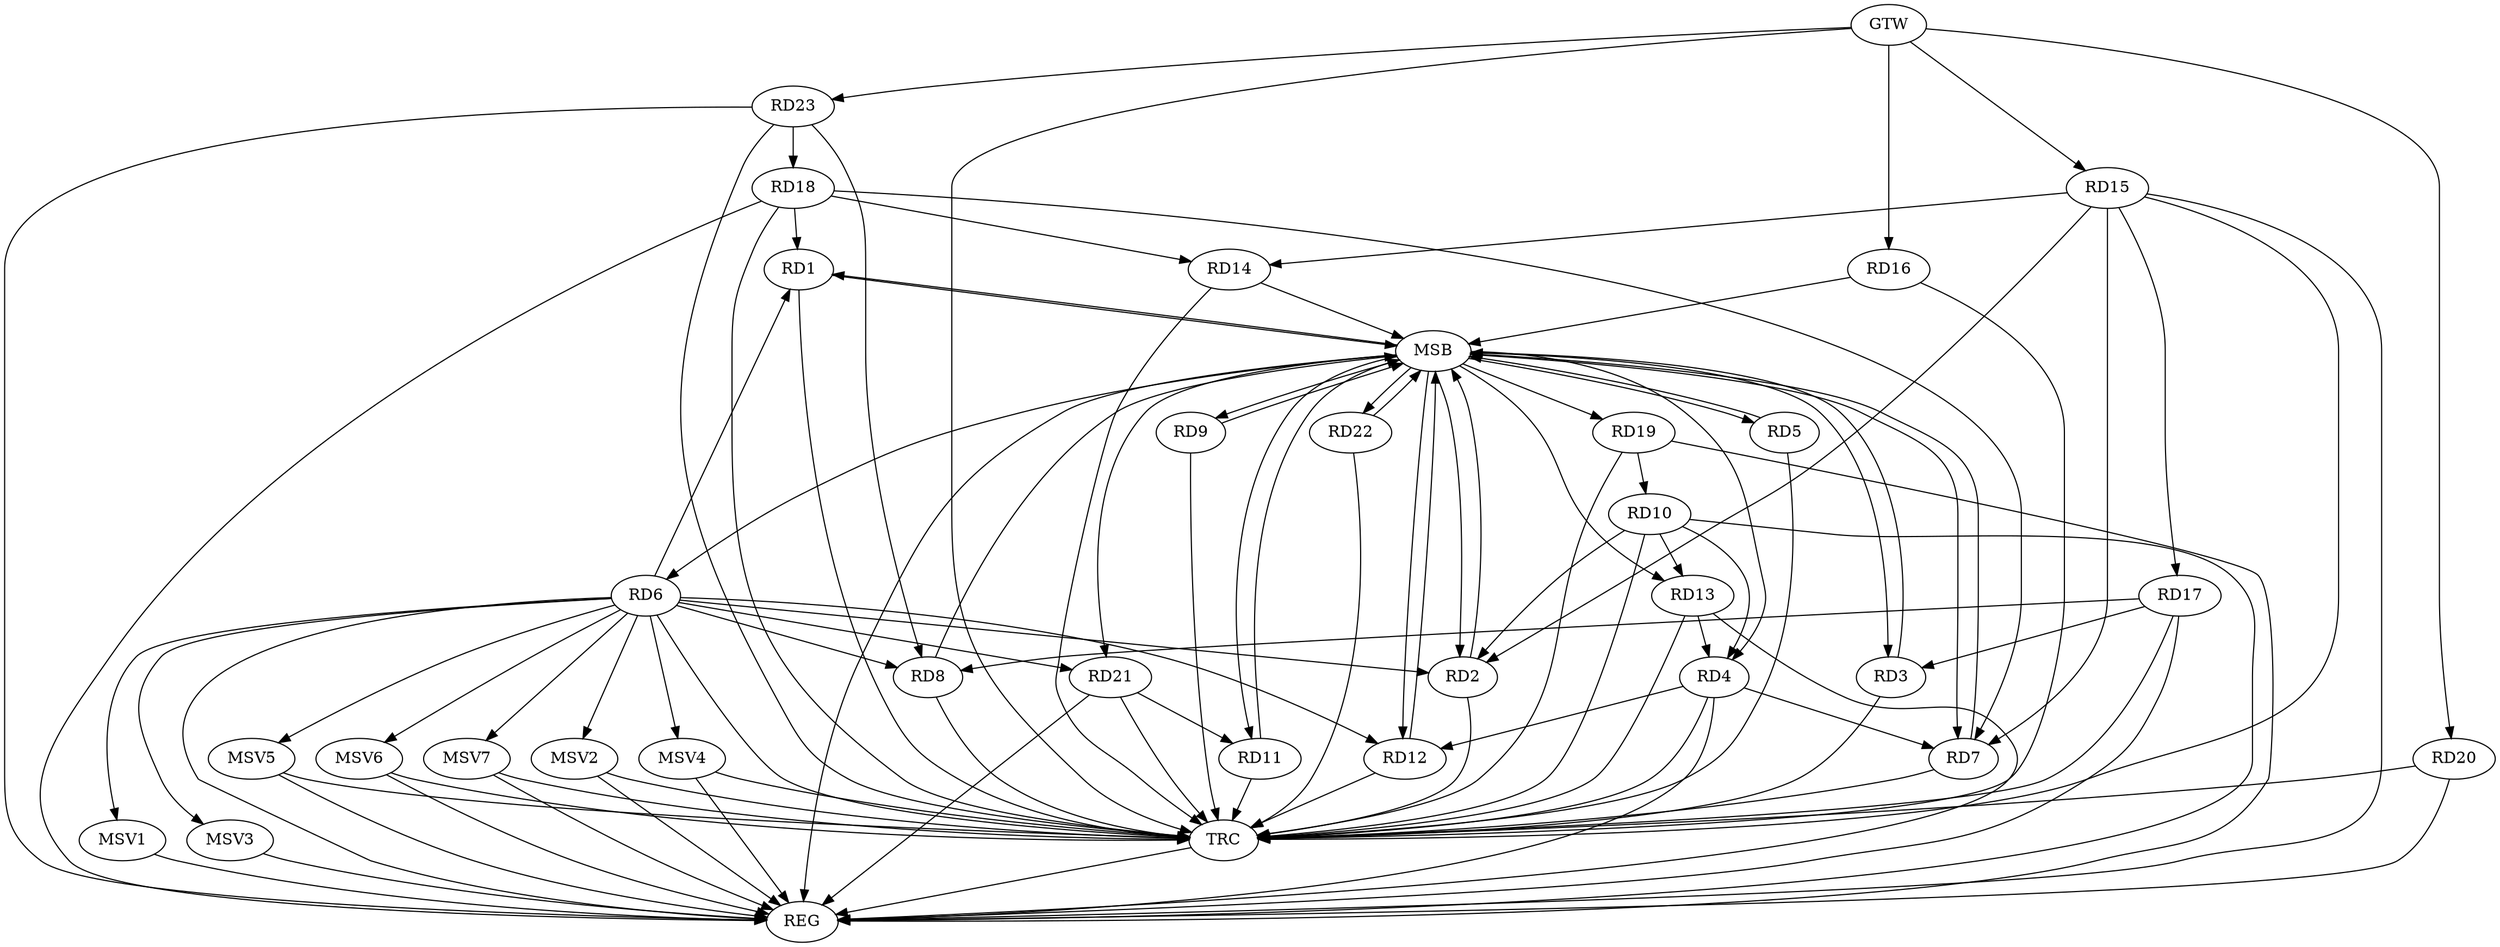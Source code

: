 strict digraph G {
  RD1 [ label="RD1" ];
  RD2 [ label="RD2" ];
  RD3 [ label="RD3" ];
  RD4 [ label="RD4" ];
  RD5 [ label="RD5" ];
  RD6 [ label="RD6" ];
  RD7 [ label="RD7" ];
  RD8 [ label="RD8" ];
  RD9 [ label="RD9" ];
  RD10 [ label="RD10" ];
  RD11 [ label="RD11" ];
  RD12 [ label="RD12" ];
  RD13 [ label="RD13" ];
  RD14 [ label="RD14" ];
  RD15 [ label="RD15" ];
  RD16 [ label="RD16" ];
  RD17 [ label="RD17" ];
  RD18 [ label="RD18" ];
  RD19 [ label="RD19" ];
  RD20 [ label="RD20" ];
  RD21 [ label="RD21" ];
  RD22 [ label="RD22" ];
  RD23 [ label="RD23" ];
  GTW [ label="GTW" ];
  REG [ label="REG" ];
  MSB [ label="MSB" ];
  TRC [ label="TRC" ];
  MSV1 [ label="MSV1" ];
  MSV2 [ label="MSV2" ];
  MSV3 [ label="MSV3" ];
  MSV4 [ label="MSV4" ];
  MSV5 [ label="MSV5" ];
  MSV6 [ label="MSV6" ];
  MSV7 [ label="MSV7" ];
  RD6 -> RD1;
  RD18 -> RD1;
  RD6 -> RD2;
  RD10 -> RD2;
  RD15 -> RD2;
  RD17 -> RD3;
  RD4 -> RD7;
  RD10 -> RD4;
  RD4 -> RD12;
  RD13 -> RD4;
  RD6 -> RD8;
  RD6 -> RD12;
  RD6 -> RD21;
  RD15 -> RD7;
  RD18 -> RD7;
  RD17 -> RD8;
  RD23 -> RD8;
  RD10 -> RD13;
  RD19 -> RD10;
  RD21 -> RD11;
  RD15 -> RD14;
  RD18 -> RD14;
  RD15 -> RD17;
  RD23 -> RD18;
  GTW -> RD15;
  GTW -> RD16;
  GTW -> RD20;
  GTW -> RD23;
  RD4 -> REG;
  RD6 -> REG;
  RD10 -> REG;
  RD13 -> REG;
  RD15 -> REG;
  RD17 -> REG;
  RD18 -> REG;
  RD19 -> REG;
  RD20 -> REG;
  RD21 -> REG;
  RD23 -> REG;
  RD1 -> MSB;
  MSB -> RD2;
  MSB -> RD3;
  MSB -> RD5;
  MSB -> RD19;
  MSB -> RD22;
  MSB -> REG;
  RD2 -> MSB;
  RD3 -> MSB;
  MSB -> RD7;
  RD5 -> MSB;
  MSB -> RD13;
  MSB -> RD21;
  RD7 -> MSB;
  RD8 -> MSB;
  RD9 -> MSB;
  MSB -> RD1;
  MSB -> RD4;
  RD11 -> MSB;
  MSB -> RD6;
  MSB -> RD9;
  MSB -> RD12;
  RD12 -> MSB;
  RD14 -> MSB;
  MSB -> RD11;
  RD16 -> MSB;
  RD22 -> MSB;
  RD1 -> TRC;
  RD2 -> TRC;
  RD3 -> TRC;
  RD4 -> TRC;
  RD5 -> TRC;
  RD6 -> TRC;
  RD7 -> TRC;
  RD8 -> TRC;
  RD9 -> TRC;
  RD10 -> TRC;
  RD11 -> TRC;
  RD12 -> TRC;
  RD13 -> TRC;
  RD14 -> TRC;
  RD15 -> TRC;
  RD16 -> TRC;
  RD17 -> TRC;
  RD18 -> TRC;
  RD19 -> TRC;
  RD20 -> TRC;
  RD21 -> TRC;
  RD22 -> TRC;
  RD23 -> TRC;
  GTW -> TRC;
  TRC -> REG;
  RD6 -> MSV1;
  MSV1 -> REG;
  RD6 -> MSV2;
  MSV2 -> REG;
  MSV2 -> TRC;
  RD6 -> MSV3;
  MSV3 -> REG;
  RD6 -> MSV4;
  RD6 -> MSV5;
  MSV4 -> REG;
  MSV4 -> TRC;
  MSV5 -> REG;
  MSV5 -> TRC;
  RD6 -> MSV6;
  MSV6 -> REG;
  MSV6 -> TRC;
  RD6 -> MSV7;
  MSV7 -> REG;
  MSV7 -> TRC;
}

